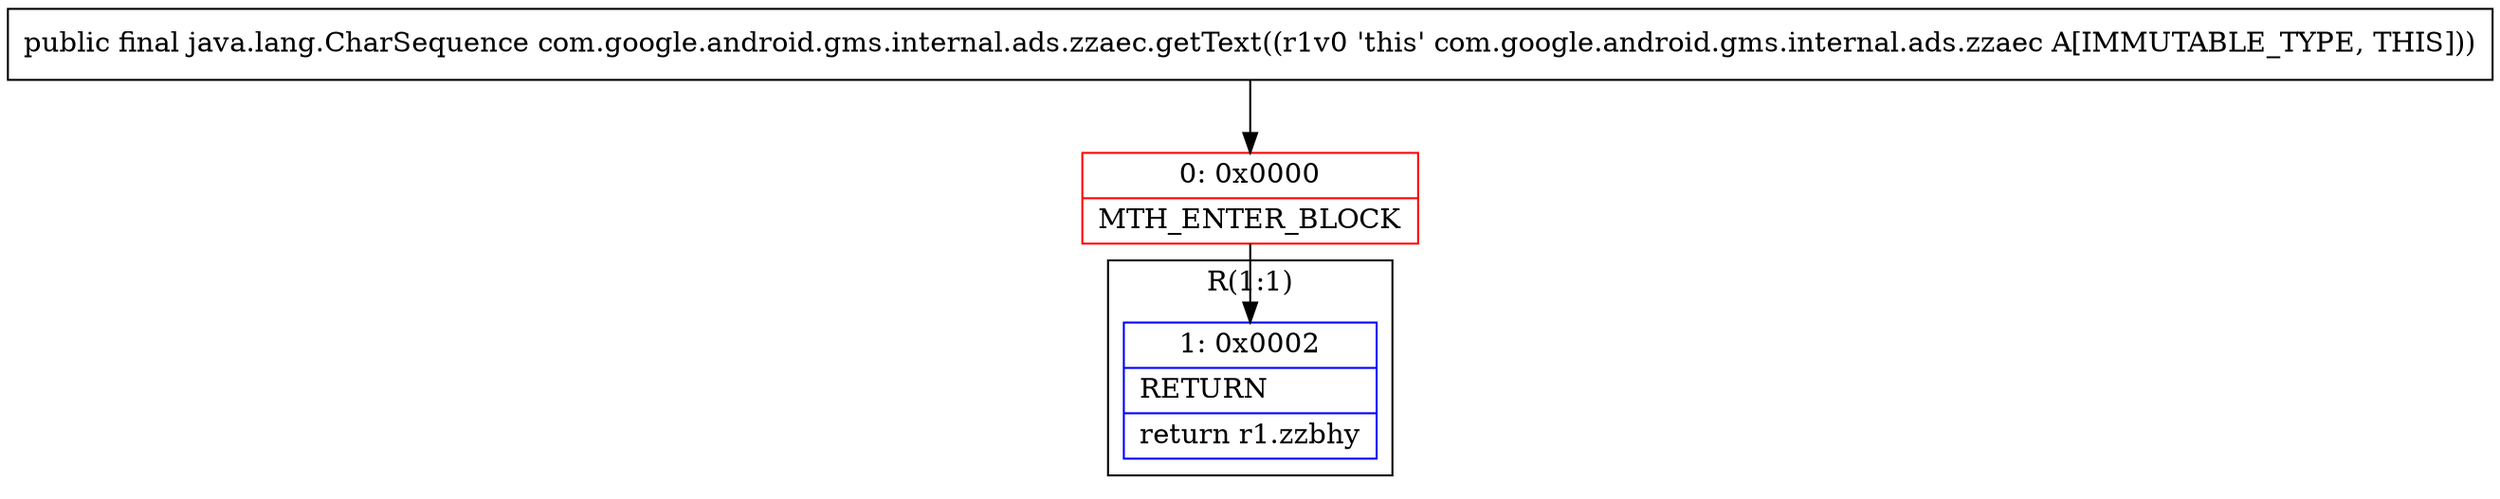 digraph "CFG forcom.google.android.gms.internal.ads.zzaec.getText()Ljava\/lang\/CharSequence;" {
subgraph cluster_Region_1694708324 {
label = "R(1:1)";
node [shape=record,color=blue];
Node_1 [shape=record,label="{1\:\ 0x0002|RETURN\l|return r1.zzbhy\l}"];
}
Node_0 [shape=record,color=red,label="{0\:\ 0x0000|MTH_ENTER_BLOCK\l}"];
MethodNode[shape=record,label="{public final java.lang.CharSequence com.google.android.gms.internal.ads.zzaec.getText((r1v0 'this' com.google.android.gms.internal.ads.zzaec A[IMMUTABLE_TYPE, THIS])) }"];
MethodNode -> Node_0;
Node_0 -> Node_1;
}

